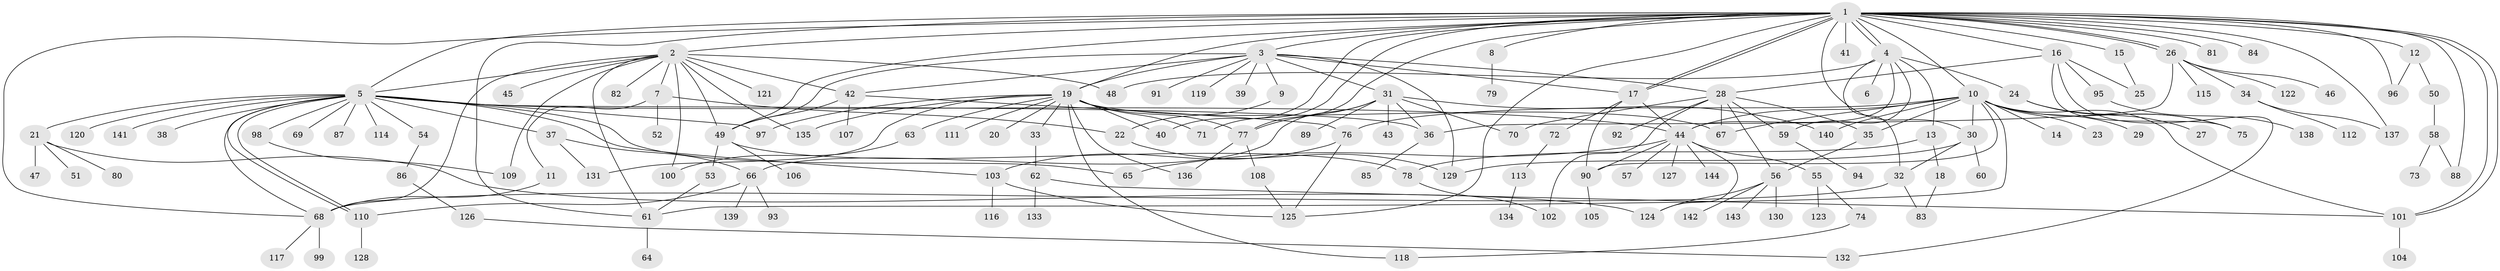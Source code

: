 // Generated by graph-tools (version 1.1) at 2025/11/02/27/25 16:11:13]
// undirected, 144 vertices, 216 edges
graph export_dot {
graph [start="1"]
  node [color=gray90,style=filled];
  1;
  2;
  3;
  4;
  5;
  6;
  7;
  8;
  9;
  10;
  11;
  12;
  13;
  14;
  15;
  16;
  17;
  18;
  19;
  20;
  21;
  22;
  23;
  24;
  25;
  26;
  27;
  28;
  29;
  30;
  31;
  32;
  33;
  34;
  35;
  36;
  37;
  38;
  39;
  40;
  41;
  42;
  43;
  44;
  45;
  46;
  47;
  48;
  49;
  50;
  51;
  52;
  53;
  54;
  55;
  56;
  57;
  58;
  59;
  60;
  61;
  62;
  63;
  64;
  65;
  66;
  67;
  68;
  69;
  70;
  71;
  72;
  73;
  74;
  75;
  76;
  77;
  78;
  79;
  80;
  81;
  82;
  83;
  84;
  85;
  86;
  87;
  88;
  89;
  90;
  91;
  92;
  93;
  94;
  95;
  96;
  97;
  98;
  99;
  100;
  101;
  102;
  103;
  104;
  105;
  106;
  107;
  108;
  109;
  110;
  111;
  112;
  113;
  114;
  115;
  116;
  117;
  118;
  119;
  120;
  121;
  122;
  123;
  124;
  125;
  126;
  127;
  128;
  129;
  130;
  131;
  132;
  133;
  134;
  135;
  136;
  137;
  138;
  139;
  140;
  141;
  142;
  143;
  144;
  1 -- 2;
  1 -- 3;
  1 -- 4;
  1 -- 4;
  1 -- 5;
  1 -- 8;
  1 -- 10;
  1 -- 12;
  1 -- 15;
  1 -- 16;
  1 -- 17;
  1 -- 17;
  1 -- 19;
  1 -- 26;
  1 -- 26;
  1 -- 30;
  1 -- 40;
  1 -- 41;
  1 -- 49;
  1 -- 61;
  1 -- 68;
  1 -- 71;
  1 -- 77;
  1 -- 81;
  1 -- 84;
  1 -- 88;
  1 -- 96;
  1 -- 101;
  1 -- 101;
  1 -- 125;
  1 -- 137;
  2 -- 5;
  2 -- 7;
  2 -- 42;
  2 -- 45;
  2 -- 48;
  2 -- 49;
  2 -- 61;
  2 -- 68;
  2 -- 82;
  2 -- 100;
  2 -- 109;
  2 -- 121;
  2 -- 135;
  3 -- 9;
  3 -- 17;
  3 -- 19;
  3 -- 28;
  3 -- 31;
  3 -- 39;
  3 -- 42;
  3 -- 49;
  3 -- 91;
  3 -- 119;
  3 -- 129;
  4 -- 6;
  4 -- 13;
  4 -- 24;
  4 -- 32;
  4 -- 44;
  4 -- 48;
  4 -- 59;
  5 -- 21;
  5 -- 36;
  5 -- 37;
  5 -- 38;
  5 -- 44;
  5 -- 54;
  5 -- 65;
  5 -- 68;
  5 -- 69;
  5 -- 87;
  5 -- 97;
  5 -- 98;
  5 -- 103;
  5 -- 110;
  5 -- 110;
  5 -- 114;
  5 -- 120;
  5 -- 141;
  7 -- 11;
  7 -- 22;
  7 -- 52;
  8 -- 79;
  9 -- 22;
  10 -- 14;
  10 -- 23;
  10 -- 29;
  10 -- 30;
  10 -- 35;
  10 -- 44;
  10 -- 61;
  10 -- 67;
  10 -- 75;
  10 -- 76;
  10 -- 90;
  10 -- 101;
  10 -- 140;
  11 -- 68;
  12 -- 50;
  12 -- 96;
  13 -- 18;
  13 -- 78;
  15 -- 25;
  16 -- 25;
  16 -- 28;
  16 -- 75;
  16 -- 95;
  16 -- 132;
  17 -- 44;
  17 -- 72;
  17 -- 90;
  18 -- 83;
  19 -- 20;
  19 -- 33;
  19 -- 40;
  19 -- 63;
  19 -- 67;
  19 -- 71;
  19 -- 77;
  19 -- 97;
  19 -- 111;
  19 -- 118;
  19 -- 131;
  19 -- 135;
  19 -- 136;
  21 -- 47;
  21 -- 51;
  21 -- 80;
  21 -- 124;
  22 -- 129;
  24 -- 27;
  24 -- 75;
  26 -- 34;
  26 -- 36;
  26 -- 46;
  26 -- 115;
  26 -- 122;
  28 -- 35;
  28 -- 56;
  28 -- 59;
  28 -- 67;
  28 -- 70;
  28 -- 92;
  28 -- 102;
  30 -- 32;
  30 -- 60;
  30 -- 129;
  31 -- 36;
  31 -- 43;
  31 -- 66;
  31 -- 70;
  31 -- 77;
  31 -- 89;
  31 -- 140;
  32 -- 68;
  32 -- 83;
  33 -- 62;
  34 -- 112;
  34 -- 137;
  35 -- 56;
  36 -- 85;
  37 -- 66;
  37 -- 131;
  42 -- 49;
  42 -- 76;
  42 -- 107;
  44 -- 55;
  44 -- 57;
  44 -- 65;
  44 -- 90;
  44 -- 124;
  44 -- 127;
  44 -- 144;
  49 -- 53;
  49 -- 78;
  49 -- 106;
  50 -- 58;
  53 -- 61;
  54 -- 86;
  55 -- 74;
  55 -- 123;
  56 -- 124;
  56 -- 130;
  56 -- 142;
  56 -- 143;
  58 -- 73;
  58 -- 88;
  59 -- 94;
  61 -- 64;
  62 -- 101;
  62 -- 133;
  63 -- 100;
  66 -- 93;
  66 -- 110;
  66 -- 139;
  68 -- 99;
  68 -- 117;
  72 -- 113;
  74 -- 118;
  76 -- 103;
  76 -- 125;
  77 -- 108;
  77 -- 136;
  78 -- 102;
  86 -- 126;
  90 -- 105;
  95 -- 138;
  98 -- 109;
  101 -- 104;
  103 -- 116;
  103 -- 125;
  108 -- 125;
  110 -- 128;
  113 -- 134;
  126 -- 132;
}
